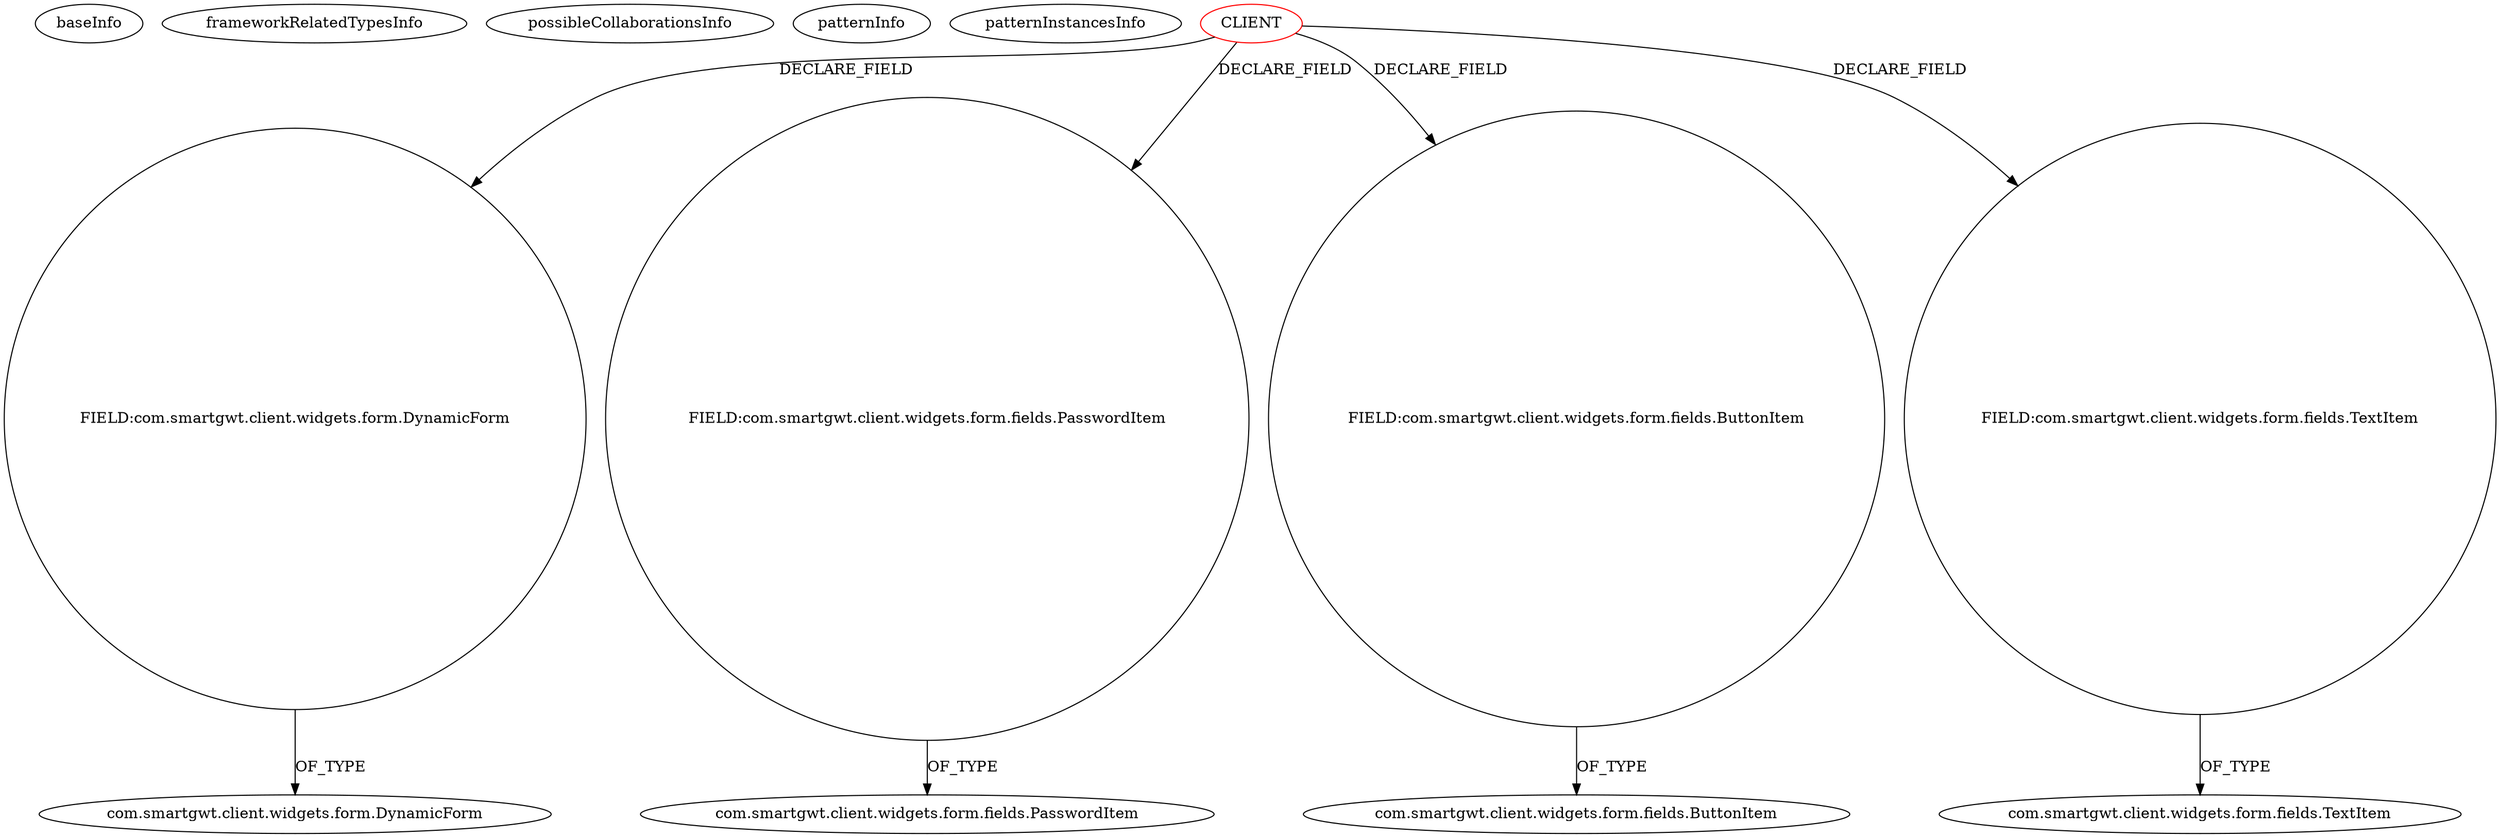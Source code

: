 digraph {
baseInfo[graphId=1769,category="pattern",isAnonymous=false,possibleRelation=false]
frameworkRelatedTypesInfo[]
possibleCollaborationsInfo[]
patternInfo[frequency=2.0,patternRootClient=0]
patternInstancesInfo[0="Namrack-TeachToLearn~/Namrack-TeachToLearn/TeachToLearn-master/TeachToLearn/src/ttl/client/layout/widgets/RegisterWidget.java~RegisterWidget~364",1="Namrack-TeachToLearn~/Namrack-TeachToLearn/TeachToLearn-master/TeachToLearn/src/ttl/client/layout/widgets/LoginWidget.java~LoginWidget~356"]
8[label="FIELD:com.smartgwt.client.widgets.form.DynamicForm",vertexType="FIELD_DECLARATION",isFrameworkType=false,shape=circle]
9[label="com.smartgwt.client.widgets.form.DynamicForm",vertexType="FRAMEWORK_CLASS_TYPE",isFrameworkType=false]
0[label="CLIENT",vertexType="ROOT_CLIENT_CLASS_DECLARATION",isFrameworkType=false,color=red]
14[label="FIELD:com.smartgwt.client.widgets.form.fields.PasswordItem",vertexType="FIELD_DECLARATION",isFrameworkType=false,shape=circle]
15[label="com.smartgwt.client.widgets.form.fields.PasswordItem",vertexType="FRAMEWORK_CLASS_TYPE",isFrameworkType=false]
18[label="FIELD:com.smartgwt.client.widgets.form.fields.ButtonItem",vertexType="FIELD_DECLARATION",isFrameworkType=false,shape=circle]
3[label="com.smartgwt.client.widgets.form.fields.ButtonItem",vertexType="FRAMEWORK_CLASS_TYPE",isFrameworkType=false]
4[label="FIELD:com.smartgwt.client.widgets.form.fields.TextItem",vertexType="FIELD_DECLARATION",isFrameworkType=false,shape=circle]
5[label="com.smartgwt.client.widgets.form.fields.TextItem",vertexType="FRAMEWORK_CLASS_TYPE",isFrameworkType=false]
4->5[label="OF_TYPE"]
0->4[label="DECLARE_FIELD"]
0->8[label="DECLARE_FIELD"]
18->3[label="OF_TYPE"]
8->9[label="OF_TYPE"]
0->14[label="DECLARE_FIELD"]
14->15[label="OF_TYPE"]
0->18[label="DECLARE_FIELD"]
}
